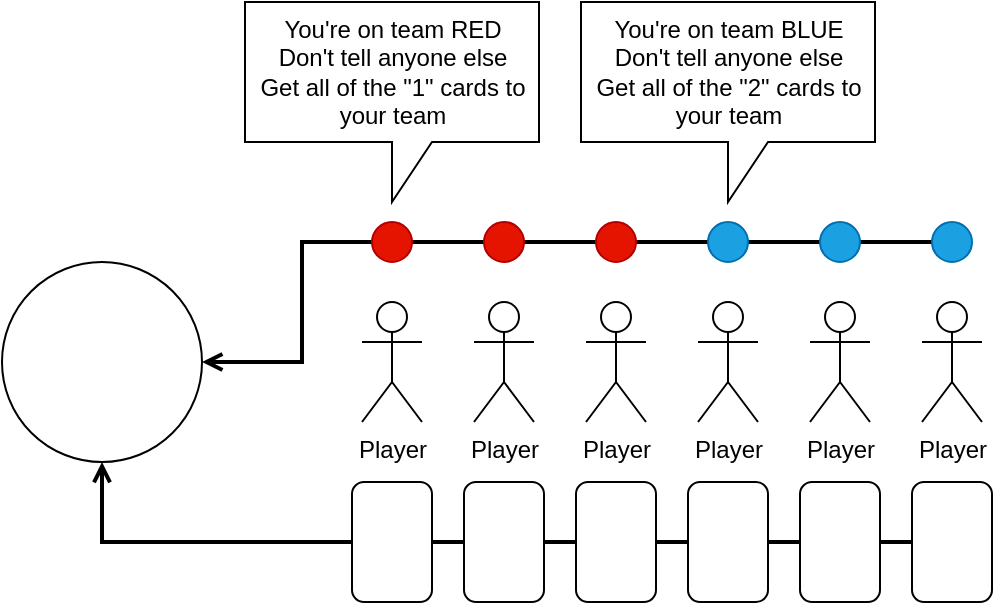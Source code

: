 <mxfile version="20.7.4" type="github">
  <diagram id="IApf1GngUuplUdkZCGgj" name="Page-1">
    <mxGraphModel dx="989" dy="547" grid="1" gridSize="10" guides="1" tooltips="1" connect="1" arrows="1" fold="1" page="1" pageScale="1" pageWidth="850" pageHeight="1100" math="0" shadow="0">
      <root>
        <mxCell id="0" />
        <mxCell id="1" parent="0" />
        <mxCell id="WHl0CZ3w3ENZzOKjDF_t-1" value="Player" style="shape=umlActor;verticalLabelPosition=bottom;verticalAlign=top;html=1;outlineConnect=0;" vertex="1" parent="1">
          <mxGeometry x="270" y="520" width="30" height="60" as="geometry" />
        </mxCell>
        <mxCell id="WHl0CZ3w3ENZzOKjDF_t-2" value="Player" style="shape=umlActor;verticalLabelPosition=bottom;verticalAlign=top;html=1;outlineConnect=0;" vertex="1" parent="1">
          <mxGeometry x="326" y="520" width="30" height="60" as="geometry" />
        </mxCell>
        <mxCell id="WHl0CZ3w3ENZzOKjDF_t-3" value="Player" style="shape=umlActor;verticalLabelPosition=bottom;verticalAlign=top;html=1;outlineConnect=0;" vertex="1" parent="1">
          <mxGeometry x="382" y="520" width="30" height="60" as="geometry" />
        </mxCell>
        <mxCell id="WHl0CZ3w3ENZzOKjDF_t-4" value="Player" style="shape=umlActor;verticalLabelPosition=bottom;verticalAlign=top;html=1;outlineConnect=0;" vertex="1" parent="1">
          <mxGeometry x="438" y="520" width="30" height="60" as="geometry" />
        </mxCell>
        <mxCell id="WHl0CZ3w3ENZzOKjDF_t-5" value="Player" style="shape=umlActor;verticalLabelPosition=bottom;verticalAlign=top;html=1;outlineConnect=0;" vertex="1" parent="1">
          <mxGeometry x="494" y="520" width="30" height="60" as="geometry" />
        </mxCell>
        <mxCell id="WHl0CZ3w3ENZzOKjDF_t-6" value="Player" style="shape=umlActor;verticalLabelPosition=bottom;verticalAlign=top;html=1;outlineConnect=0;" vertex="1" parent="1">
          <mxGeometry x="550" y="520" width="30" height="60" as="geometry" />
        </mxCell>
        <mxCell id="WHl0CZ3w3ENZzOKjDF_t-57" style="edgeStyle=orthogonalEdgeStyle;rounded=0;orthogonalLoop=1;jettySize=auto;html=1;fontSize=24;fontColor=#FFFFFF;endArrow=open;endFill=0;strokeWidth=2;exitX=0;exitY=0.5;exitDx=0;exitDy=0;" edge="1" parent="1" source="WHl0CZ3w3ENZzOKjDF_t-12" target="WHl0CZ3w3ENZzOKjDF_t-56">
          <mxGeometry relative="1" as="geometry">
            <Array as="points">
              <mxPoint x="240" y="490" />
              <mxPoint x="240" y="550" />
            </Array>
          </mxGeometry>
        </mxCell>
        <mxCell id="WHl0CZ3w3ENZzOKjDF_t-7" value="" style="ellipse;whiteSpace=wrap;html=1;aspect=fixed;fillColor=#e51400;fontColor=#ffffff;strokeColor=#B20000;" vertex="1" parent="1">
          <mxGeometry x="275" y="480" width="20" height="20" as="geometry" />
        </mxCell>
        <mxCell id="WHl0CZ3w3ENZzOKjDF_t-8" value="" style="ellipse;whiteSpace=wrap;html=1;aspect=fixed;fillColor=#e51400;fontColor=#ffffff;strokeColor=#B20000;" vertex="1" parent="1">
          <mxGeometry x="331" y="480" width="20" height="20" as="geometry" />
        </mxCell>
        <mxCell id="WHl0CZ3w3ENZzOKjDF_t-9" value="" style="ellipse;whiteSpace=wrap;html=1;aspect=fixed;fillColor=#e51400;fontColor=#ffffff;strokeColor=#B20000;" vertex="1" parent="1">
          <mxGeometry x="387" y="480" width="20" height="20" as="geometry" />
        </mxCell>
        <mxCell id="WHl0CZ3w3ENZzOKjDF_t-10" value="" style="ellipse;whiteSpace=wrap;html=1;aspect=fixed;fillColor=#1ba1e2;fontColor=#ffffff;strokeColor=#006EAF;" vertex="1" parent="1">
          <mxGeometry x="443" y="480" width="20" height="20" as="geometry" />
        </mxCell>
        <mxCell id="WHl0CZ3w3ENZzOKjDF_t-11" value="" style="ellipse;whiteSpace=wrap;html=1;aspect=fixed;fillColor=#1ba1e2;fontColor=#ffffff;strokeColor=#006EAF;" vertex="1" parent="1">
          <mxGeometry x="499" y="480" width="20" height="20" as="geometry" />
        </mxCell>
        <mxCell id="WHl0CZ3w3ENZzOKjDF_t-12" value="" style="ellipse;whiteSpace=wrap;html=1;aspect=fixed;fillColor=#1ba1e2;fontColor=#ffffff;strokeColor=#006EAF;" vertex="1" parent="1">
          <mxGeometry x="555" y="480" width="20" height="20" as="geometry" />
        </mxCell>
        <mxCell id="WHl0CZ3w3ENZzOKjDF_t-13" value="&lt;div&gt;You&#39;re on team BLUE&lt;/div&gt;&lt;div&gt;Don&#39;t tell anyone else&lt;/div&gt;&lt;div&gt;Get all of the &quot;2&quot; cards to your team&lt;br&gt;&lt;/div&gt;" style="shape=callout;whiteSpace=wrap;html=1;perimeter=calloutPerimeter;position2=0.5;" vertex="1" parent="1">
          <mxGeometry x="379.5" y="370" width="147" height="100" as="geometry" />
        </mxCell>
        <mxCell id="WHl0CZ3w3ENZzOKjDF_t-58" style="edgeStyle=orthogonalEdgeStyle;rounded=0;orthogonalLoop=1;jettySize=auto;html=1;entryX=0.5;entryY=1;entryDx=0;entryDy=0;fontSize=24;fontColor=#FFFFFF;endArrow=open;endFill=0;strokeWidth=2;exitX=0;exitY=0.5;exitDx=0;exitDy=0;" edge="1" parent="1" source="WHl0CZ3w3ENZzOKjDF_t-53" target="WHl0CZ3w3ENZzOKjDF_t-56">
          <mxGeometry relative="1" as="geometry" />
        </mxCell>
        <mxCell id="WHl0CZ3w3ENZzOKjDF_t-48" value="1" style="rounded=1;whiteSpace=wrap;html=1;fontSize=24;fontColor=#FFFFFF;" vertex="1" parent="1">
          <mxGeometry x="265" y="610" width="40" height="60" as="geometry" />
        </mxCell>
        <mxCell id="WHl0CZ3w3ENZzOKjDF_t-49" value="2" style="rounded=1;whiteSpace=wrap;html=1;fontSize=24;fontColor=#FFFFFF;" vertex="1" parent="1">
          <mxGeometry x="321" y="610" width="40" height="60" as="geometry" />
        </mxCell>
        <mxCell id="WHl0CZ3w3ENZzOKjDF_t-50" value="1" style="rounded=1;whiteSpace=wrap;html=1;fontSize=24;fontColor=#FFFFFF;" vertex="1" parent="1">
          <mxGeometry x="377" y="610" width="40" height="60" as="geometry" />
        </mxCell>
        <mxCell id="WHl0CZ3w3ENZzOKjDF_t-51" value="2" style="rounded=1;whiteSpace=wrap;html=1;fontSize=24;fontColor=#FFFFFF;" vertex="1" parent="1">
          <mxGeometry x="433" y="610" width="40" height="60" as="geometry" />
        </mxCell>
        <mxCell id="WHl0CZ3w3ENZzOKjDF_t-52" value="2" style="rounded=1;whiteSpace=wrap;html=1;fontSize=24;fontColor=#FFFFFF;" vertex="1" parent="1">
          <mxGeometry x="489" y="610" width="40" height="60" as="geometry" />
        </mxCell>
        <mxCell id="WHl0CZ3w3ENZzOKjDF_t-53" value="1" style="rounded=1;whiteSpace=wrap;html=1;fontSize=24;fontColor=#FFFFFF;" vertex="1" parent="1">
          <mxGeometry x="545" y="610" width="40" height="60" as="geometry" />
        </mxCell>
        <mxCell id="WHl0CZ3w3ENZzOKjDF_t-54" value="&lt;div&gt;You&#39;re on team RED&lt;/div&gt;&lt;div&gt;Don&#39;t tell anyone else&lt;/div&gt;&lt;div&gt;Get all of the &quot;1&quot; cards to your team&lt;br&gt;&lt;/div&gt;" style="shape=callout;whiteSpace=wrap;html=1;perimeter=calloutPerimeter;position2=0.5;" vertex="1" parent="1">
          <mxGeometry x="211.5" y="370" width="147" height="100" as="geometry" />
        </mxCell>
        <mxCell id="WHl0CZ3w3ENZzOKjDF_t-56" value="Pass" style="ellipse;whiteSpace=wrap;html=1;aspect=fixed;fontSize=24;fontColor=#FFFFFF;" vertex="1" parent="1">
          <mxGeometry x="90" y="500" width="100" height="100" as="geometry" />
        </mxCell>
      </root>
    </mxGraphModel>
  </diagram>
</mxfile>
